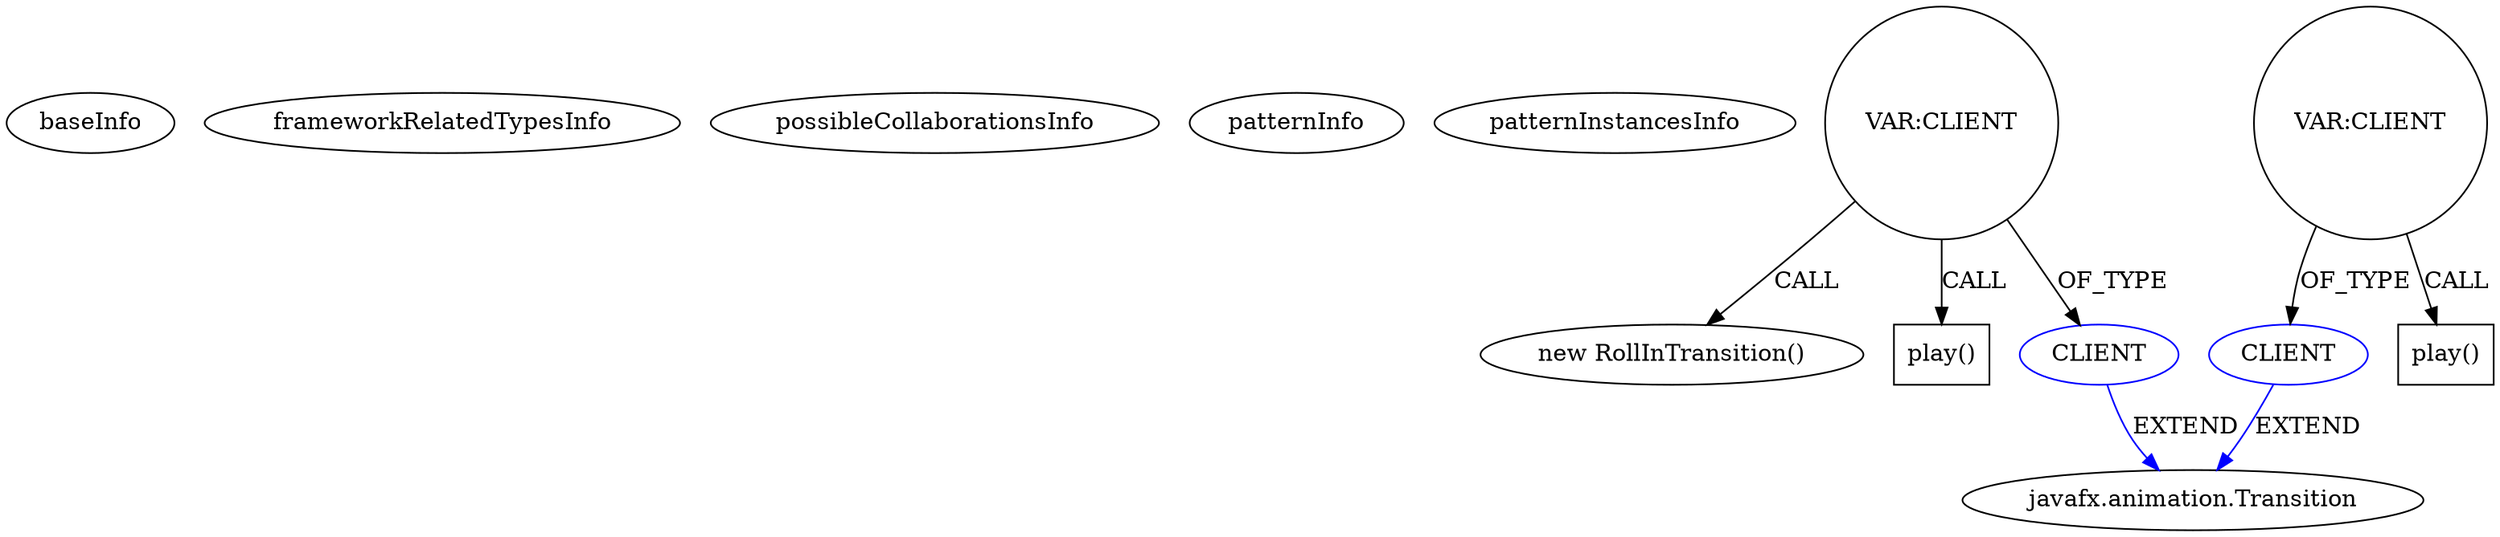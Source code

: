 digraph {
baseInfo[graphId=4220,category="pattern",isAnonymous=false,possibleRelation=false]
frameworkRelatedTypesInfo[]
possibleCollaborationsInfo[]
patternInfo[frequency=2.0,patternRootClient=null]
patternInstancesInfo[0="tarunbod-SummonCommandCreator~/tarunbod-SummonCommandCreator/SummonCommandCreator-master/src/me/FirstWorldAnarchy/scc/application/FXMLDocumentController.java~void initialize(java.net.URL,java.util.ResourceBundle)~4479",1="tarunbod-SummonCommandCreator~/tarunbod-SummonCommandCreator/SummonCommandCreator-master/src/me/FirstWorldAnarchy/scc/application/FXMLDocumentController.java~FXMLDocumentController~4474"]
277[label="new RollInTransition()",vertexType="CONSTRUCTOR_CALL",isFrameworkType=false]
278[label="VAR:CLIENT",vertexType="VARIABLE_EXPRESION",isFrameworkType=false,shape=circle]
282[label="play()",vertexType="INSIDE_CALL",isFrameworkType=false,shape=box]
279[label="CLIENT",vertexType="REFERENCE_CLIENT_CLASS_DECLARATION",isFrameworkType=false,color=blue]
225[label="javafx.animation.Transition",vertexType="FRAMEWORK_CLASS_TYPE",isFrameworkType=false]
224[label="CLIENT",vertexType="REFERENCE_CLIENT_CLASS_DECLARATION",isFrameworkType=false,color=blue]
223[label="VAR:CLIENT",vertexType="VARIABLE_EXPRESION",isFrameworkType=false,shape=circle]
238[label="play()",vertexType="INSIDE_CALL",isFrameworkType=false,shape=box]
223->238[label="CALL"]
279->225[label="EXTEND",color=blue]
224->225[label="EXTEND",color=blue]
278->279[label="OF_TYPE"]
278->277[label="CALL"]
278->282[label="CALL"]
223->224[label="OF_TYPE"]
}
